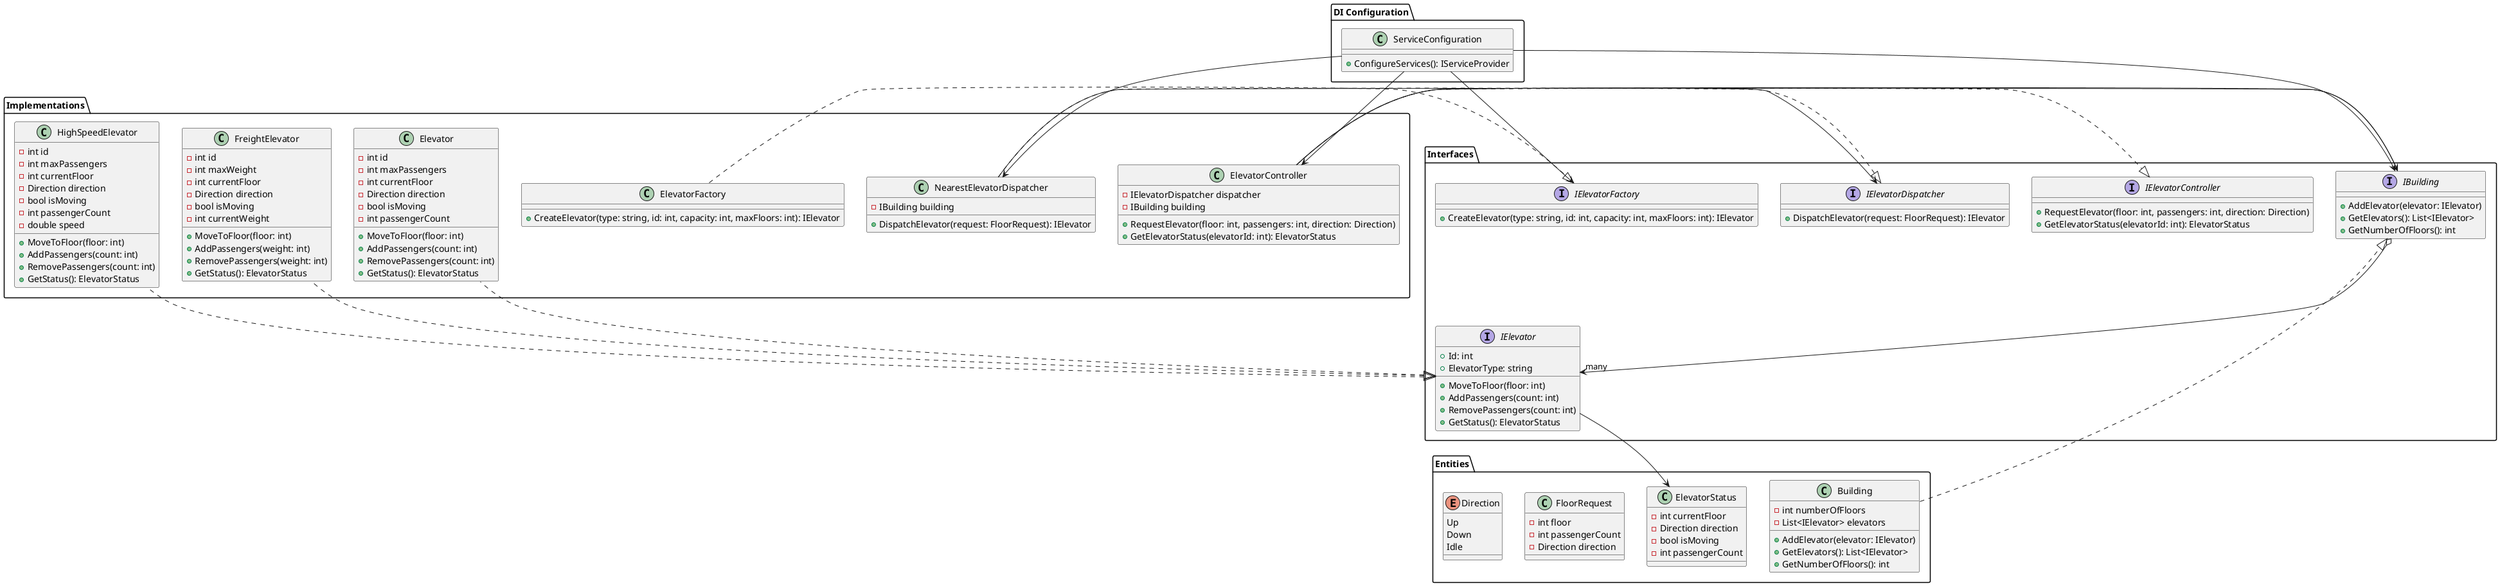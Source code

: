 @startuml ElevatorClassDiagram
package "Entities" {
    class Building {
        -int numberOfFloors
        -List<IElevator> elevators
        +AddElevator(elevator: IElevator)
        +GetElevators(): List<IElevator>
        +GetNumberOfFloors(): int
    }

    class ElevatorStatus {
        -int currentFloor
        -Direction direction
        -bool isMoving
        -int passengerCount
    }

    class FloorRequest {
        -int floor
        -int passengerCount
        -Direction direction
    }

    enum Direction {
        Up
        Down
        Idle
    }
}

package "Interfaces" {
    interface IElevator {
        +Id: int
        +ElevatorType: string
        +MoveToFloor(floor: int)
        +AddPassengers(count: int)
        +RemovePassengers(count: int)
        +GetStatus(): ElevatorStatus
    }

    interface IBuilding {
        +AddElevator(elevator: IElevator)
        +GetElevators(): List<IElevator>
        +GetNumberOfFloors(): int
    }

    interface IElevatorController {
        +RequestElevator(floor: int, passengers: int, direction: Direction)
        +GetElevatorStatus(elevatorId: int): ElevatorStatus
    }

    interface IElevatorDispatcher {
        +DispatchElevator(request: FloorRequest): IElevator
    }

    interface IElevatorFactory {
        +CreateElevator(type: string, id: int, capacity: int, maxFloors: int): IElevator
    }
}

package "Implementations" {
    class Elevator {
        -int id
        -int maxPassengers
        -int currentFloor
        -Direction direction
        -bool isMoving
        -int passengerCount
        +MoveToFloor(floor: int)
        +AddPassengers(count: int)
        +RemovePassengers(count: int)
        +GetStatus(): ElevatorStatus
    }

    class FreightElevator {
        -int id
        -int maxWeight
        -int currentFloor
        -Direction direction
        -bool isMoving
        -int currentWeight
        +MoveToFloor(floor: int)
        +AddPassengers(weight: int)
        +RemovePassengers(weight: int)
        +GetStatus(): ElevatorStatus
    }

    class HighSpeedElevator {
        -int id
        -int maxPassengers
        -int currentFloor
        -Direction direction
        -bool isMoving
        -int passengerCount
        -double speed
        +MoveToFloor(floor: int)
        +AddPassengers(count: int)
        +RemovePassengers(count: int)
        +GetStatus(): ElevatorStatus
    }

    class ElevatorController {
        -IElevatorDispatcher dispatcher
        -IBuilding building
        +RequestElevator(floor: int, passengers: int, direction: Direction)
        +GetElevatorStatus(elevatorId: int): ElevatorStatus
    }

    class NearestElevatorDispatcher {
        -IBuilding building
        +DispatchElevator(request: FloorRequest): IElevator
    }

    class ElevatorFactory {
        +CreateElevator(type: string, id: int, capacity: int, maxFloors: int): IElevator
    }
}

package "DI Configuration" {
    class ServiceConfiguration {
        +ConfigureServices(): IServiceProvider
    }
}

Building .|> IBuilding
IBuilding o--> "many" IElevator
IElevator <|.. Elevator
IElevator <|.. FreightElevator
IElevator <|.. HighSpeedElevator
ElevatorController .|> IElevatorController
NearestElevatorDispatcher .|> IElevatorDispatcher
ElevatorFactory .|> IElevatorFactory
ElevatorController --> IElevatorDispatcher
ElevatorController --> IBuilding
NearestElevatorDispatcher --> IBuilding
IElevator --> ElevatorStatus
ServiceConfiguration --> ElevatorController
ServiceConfiguration --> NearestElevatorDispatcher
ServiceConfiguration --> IBuilding
ServiceConfiguration --> IElevatorFactory
@enduml